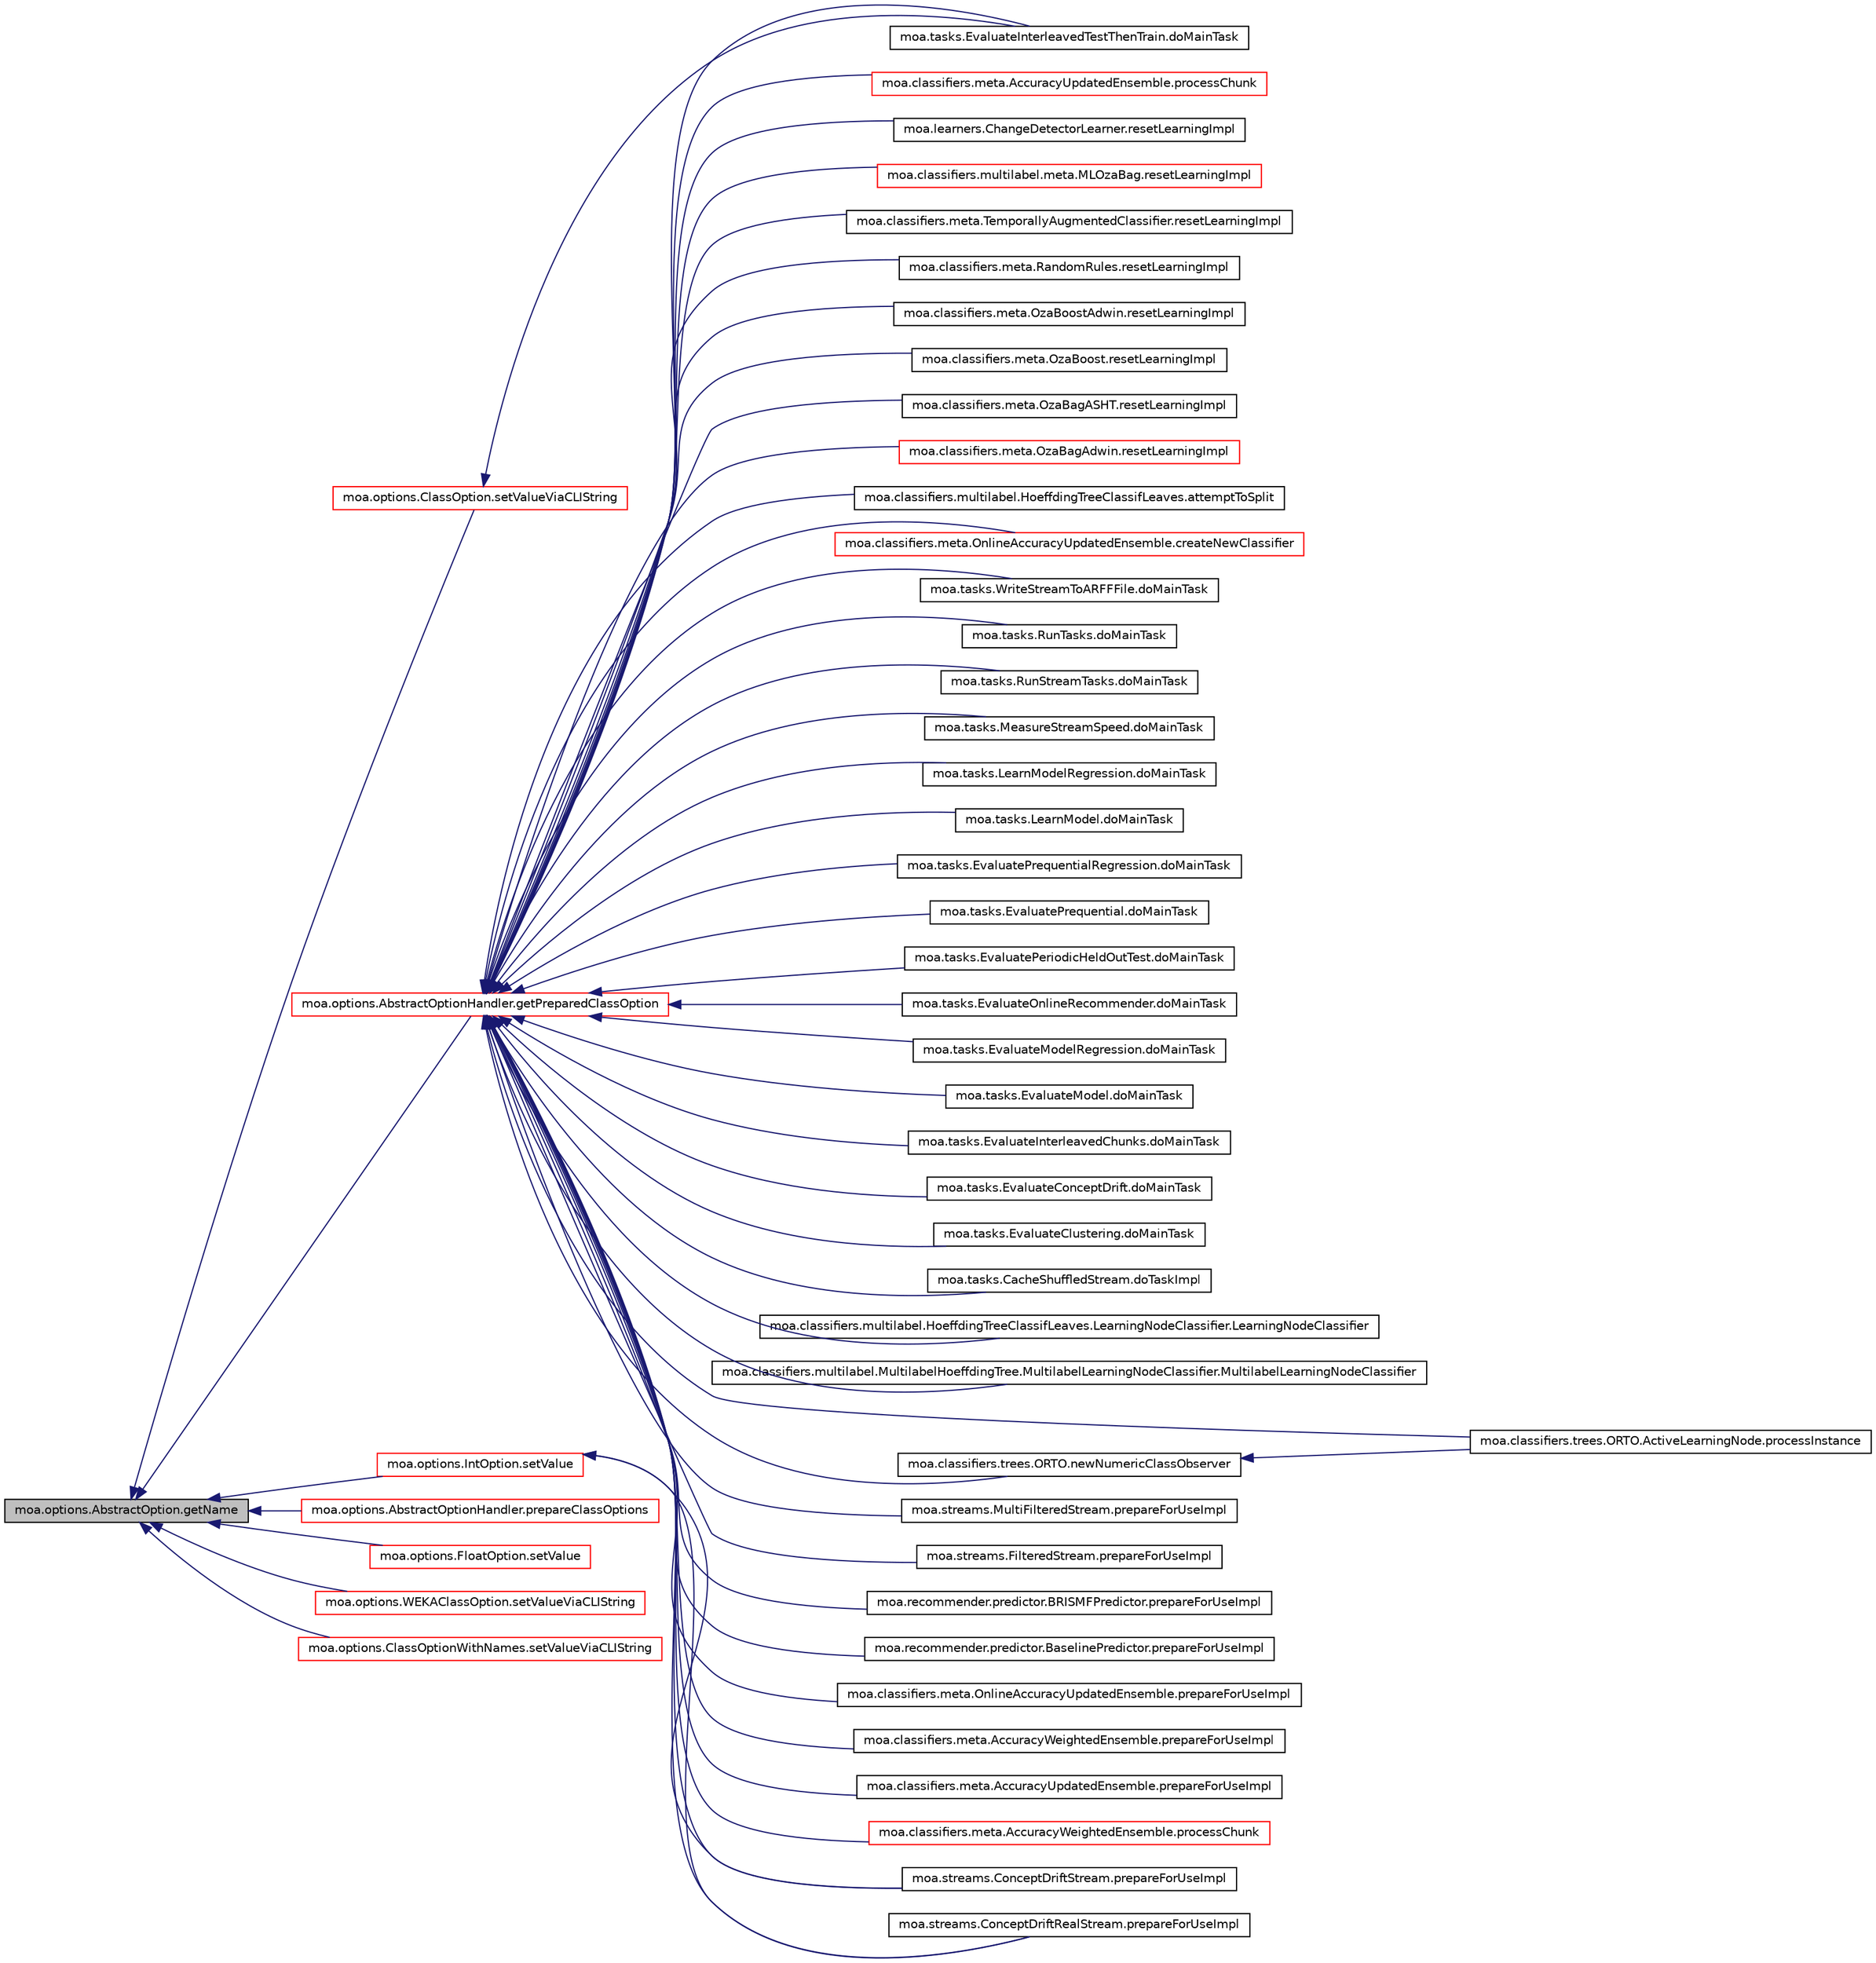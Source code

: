 digraph G
{
  edge [fontname="Helvetica",fontsize="10",labelfontname="Helvetica",labelfontsize="10"];
  node [fontname="Helvetica",fontsize="10",shape=record];
  rankdir=LR;
  Node1 [label="moa.options.AbstractOption.getName",height=0.2,width=0.4,color="black", fillcolor="grey75", style="filled" fontcolor="black"];
  Node1 -> Node2 [dir=back,color="midnightblue",fontsize="10",style="solid",fontname="Helvetica"];
  Node2 [label="moa.options.AbstractOptionHandler.getPreparedClassOption",height=0.2,width=0.4,color="red", fillcolor="white", style="filled",URL="$classmoa_1_1options_1_1AbstractOptionHandler.html#a2d5e872c7c6a32487013ba914c6d3fcc",tooltip="Gets a prepared option of this class."];
  Node2 -> Node3 [dir=back,color="midnightblue",fontsize="10",style="solid",fontname="Helvetica"];
  Node3 [label="moa.classifiers.multilabel.HoeffdingTreeClassifLeaves.attemptToSplit",height=0.2,width=0.4,color="black", fillcolor="white", style="filled",URL="$classmoa_1_1classifiers_1_1multilabel_1_1HoeffdingTreeClassifLeaves.html#a7bf94665c2ade8cf741cfbaabb959bec"];
  Node2 -> Node4 [dir=back,color="midnightblue",fontsize="10",style="solid",fontname="Helvetica"];
  Node4 [label="moa.classifiers.meta.OnlineAccuracyUpdatedEnsemble.createNewClassifier",height=0.2,width=0.4,color="red", fillcolor="white", style="filled",URL="$classmoa_1_1classifiers_1_1meta_1_1OnlineAccuracyUpdatedEnsemble.html#a5c5d306e1d3af603bef9286a224d8051",tooltip="Processes a chunk."];
  Node2 -> Node5 [dir=back,color="midnightblue",fontsize="10",style="solid",fontname="Helvetica"];
  Node5 [label="moa.tasks.WriteStreamToARFFFile.doMainTask",height=0.2,width=0.4,color="black", fillcolor="white", style="filled",URL="$classmoa_1_1tasks_1_1WriteStreamToARFFFile.html#a2832be2d0c4ddf2677960536e2591c9c",tooltip="This method performs this task."];
  Node2 -> Node6 [dir=back,color="midnightblue",fontsize="10",style="solid",fontname="Helvetica"];
  Node6 [label="moa.tasks.RunTasks.doMainTask",height=0.2,width=0.4,color="black", fillcolor="white", style="filled",URL="$classmoa_1_1tasks_1_1RunTasks.html#a839fe2f917d84aa7b873a5eb69075cc6",tooltip="This method performs this task."];
  Node2 -> Node7 [dir=back,color="midnightblue",fontsize="10",style="solid",fontname="Helvetica"];
  Node7 [label="moa.tasks.RunStreamTasks.doMainTask",height=0.2,width=0.4,color="black", fillcolor="white", style="filled",URL="$classmoa_1_1tasks_1_1RunStreamTasks.html#adb25510ef77f62cc169be32270462ae6",tooltip="This method performs this task."];
  Node2 -> Node8 [dir=back,color="midnightblue",fontsize="10",style="solid",fontname="Helvetica"];
  Node8 [label="moa.tasks.MeasureStreamSpeed.doMainTask",height=0.2,width=0.4,color="black", fillcolor="white", style="filled",URL="$classmoa_1_1tasks_1_1MeasureStreamSpeed.html#a4a6c07d0fd25e948910b8b42df26f00a",tooltip="This method performs this task."];
  Node2 -> Node9 [dir=back,color="midnightblue",fontsize="10",style="solid",fontname="Helvetica"];
  Node9 [label="moa.tasks.LearnModelRegression.doMainTask",height=0.2,width=0.4,color="black", fillcolor="white", style="filled",URL="$classmoa_1_1tasks_1_1LearnModelRegression.html#a733d312eab32154856c8a4f18238eb5b",tooltip="This method performs this task."];
  Node2 -> Node10 [dir=back,color="midnightblue",fontsize="10",style="solid",fontname="Helvetica"];
  Node10 [label="moa.tasks.LearnModel.doMainTask",height=0.2,width=0.4,color="black", fillcolor="white", style="filled",URL="$classmoa_1_1tasks_1_1LearnModel.html#a458fb13420761f68401ac4ae6b3605d8",tooltip="This method performs this task."];
  Node2 -> Node11 [dir=back,color="midnightblue",fontsize="10",style="solid",fontname="Helvetica"];
  Node11 [label="moa.tasks.EvaluatePrequentialRegression.doMainTask",height=0.2,width=0.4,color="black", fillcolor="white", style="filled",URL="$classmoa_1_1tasks_1_1EvaluatePrequentialRegression.html#aebef8e4e09d6c72c08f3c8de0a94b712",tooltip="This method performs this task."];
  Node2 -> Node12 [dir=back,color="midnightblue",fontsize="10",style="solid",fontname="Helvetica"];
  Node12 [label="moa.tasks.EvaluatePrequential.doMainTask",height=0.2,width=0.4,color="black", fillcolor="white", style="filled",URL="$classmoa_1_1tasks_1_1EvaluatePrequential.html#a2ad9727938880a3f31cab2544040eed1",tooltip="This method performs this task."];
  Node2 -> Node13 [dir=back,color="midnightblue",fontsize="10",style="solid",fontname="Helvetica"];
  Node13 [label="moa.tasks.EvaluatePeriodicHeldOutTest.doMainTask",height=0.2,width=0.4,color="black", fillcolor="white", style="filled",URL="$classmoa_1_1tasks_1_1EvaluatePeriodicHeldOutTest.html#a71f8d46e07fbec833b8f4bf669ac5854",tooltip="This method performs this task."];
  Node2 -> Node14 [dir=back,color="midnightblue",fontsize="10",style="solid",fontname="Helvetica"];
  Node14 [label="moa.tasks.EvaluateOnlineRecommender.doMainTask",height=0.2,width=0.4,color="black", fillcolor="white", style="filled",URL="$classmoa_1_1tasks_1_1EvaluateOnlineRecommender.html#add28346c2689180b6dcb7640a6f15091",tooltip="This method performs this task."];
  Node2 -> Node15 [dir=back,color="midnightblue",fontsize="10",style="solid",fontname="Helvetica"];
  Node15 [label="moa.tasks.EvaluateModelRegression.doMainTask",height=0.2,width=0.4,color="black", fillcolor="white", style="filled",URL="$classmoa_1_1tasks_1_1EvaluateModelRegression.html#a1456d9f54442afa76e62fd1fbcf0c091",tooltip="This method performs this task."];
  Node2 -> Node16 [dir=back,color="midnightblue",fontsize="10",style="solid",fontname="Helvetica"];
  Node16 [label="moa.tasks.EvaluateModel.doMainTask",height=0.2,width=0.4,color="black", fillcolor="white", style="filled",URL="$classmoa_1_1tasks_1_1EvaluateModel.html#ad72d33b5ea34a0b733c6e177f9dbb3ea",tooltip="This method performs this task."];
  Node2 -> Node17 [dir=back,color="midnightblue",fontsize="10",style="solid",fontname="Helvetica"];
  Node17 [label="moa.tasks.EvaluateInterleavedTestThenTrain.doMainTask",height=0.2,width=0.4,color="black", fillcolor="white", style="filled",URL="$classmoa_1_1tasks_1_1EvaluateInterleavedTestThenTrain.html#a6b487518dd5bfdc97abe37263f725610",tooltip="This method performs this task."];
  Node2 -> Node18 [dir=back,color="midnightblue",fontsize="10",style="solid",fontname="Helvetica"];
  Node18 [label="moa.tasks.EvaluateInterleavedChunks.doMainTask",height=0.2,width=0.4,color="black", fillcolor="white", style="filled",URL="$classmoa_1_1tasks_1_1EvaluateInterleavedChunks.html#a79a4b1e7cc8c707712a39f5fdbf85fec",tooltip="This method performs this task."];
  Node2 -> Node19 [dir=back,color="midnightblue",fontsize="10",style="solid",fontname="Helvetica"];
  Node19 [label="moa.tasks.EvaluateConceptDrift.doMainTask",height=0.2,width=0.4,color="black", fillcolor="white", style="filled",URL="$classmoa_1_1tasks_1_1EvaluateConceptDrift.html#a83715b3b435b89c3aff5d7e948cc2274",tooltip="This method performs this task."];
  Node2 -> Node20 [dir=back,color="midnightblue",fontsize="10",style="solid",fontname="Helvetica"];
  Node20 [label="moa.tasks.EvaluateClustering.doMainTask",height=0.2,width=0.4,color="black", fillcolor="white", style="filled",URL="$classmoa_1_1tasks_1_1EvaluateClustering.html#a1a037491ca02b9646bb8a6559b97413f",tooltip="This method performs this task."];
  Node2 -> Node21 [dir=back,color="midnightblue",fontsize="10",style="solid",fontname="Helvetica"];
  Node21 [label="moa.tasks.CacheShuffledStream.doTaskImpl",height=0.2,width=0.4,color="black", fillcolor="white", style="filled",URL="$classmoa_1_1tasks_1_1CacheShuffledStream.html#a4afb4d9579d0f2adbab79252bba907a6",tooltip="This method performs this task."];
  Node2 -> Node22 [dir=back,color="midnightblue",fontsize="10",style="solid",fontname="Helvetica"];
  Node22 [label="moa.classifiers.multilabel.HoeffdingTreeClassifLeaves.LearningNodeClassifier.LearningNodeClassifier",height=0.2,width=0.4,color="black", fillcolor="white", style="filled",URL="$classmoa_1_1classifiers_1_1multilabel_1_1HoeffdingTreeClassifLeaves_1_1LearningNodeClassifier.html#a270c042a29c6146a11b0d27a879fb61f"];
  Node2 -> Node23 [dir=back,color="midnightblue",fontsize="10",style="solid",fontname="Helvetica"];
  Node23 [label="moa.classifiers.multilabel.MultilabelHoeffdingTree.MultilabelLearningNodeClassifier.MultilabelLearningNodeClassifier",height=0.2,width=0.4,color="black", fillcolor="white", style="filled",URL="$classmoa_1_1classifiers_1_1multilabel_1_1MultilabelHoeffdingTree_1_1MultilabelLearningNodeClassifier.html#ac33531dd9d814e60688008530e56f61a"];
  Node2 -> Node24 [dir=back,color="midnightblue",fontsize="10",style="solid",fontname="Helvetica"];
  Node24 [label="moa.classifiers.trees.ORTO.newNumericClassObserver",height=0.2,width=0.4,color="black", fillcolor="white", style="filled",URL="$classmoa_1_1classifiers_1_1trees_1_1ORTO.html#a17a45e534b6e062eeb301ceac5a1edff"];
  Node24 -> Node25 [dir=back,color="midnightblue",fontsize="10",style="solid",fontname="Helvetica"];
  Node25 [label="moa.classifiers.trees.ORTO.ActiveLearningNode.processInstance",height=0.2,width=0.4,color="black", fillcolor="white", style="filled",URL="$classmoa_1_1classifiers_1_1trees_1_1ORTO_1_1ActiveLearningNode.html#a56892d5a3620b1df383f415202d5e916"];
  Node2 -> Node26 [dir=back,color="midnightblue",fontsize="10",style="solid",fontname="Helvetica"];
  Node26 [label="moa.streams.MultiFilteredStream.prepareForUseImpl",height=0.2,width=0.4,color="black", fillcolor="white", style="filled",URL="$classmoa_1_1streams_1_1MultiFilteredStream.html#aa73c8b24b7e7476de4832b5453dc15db",tooltip="This method describes the implementation of how to prepare this object for use."];
  Node2 -> Node27 [dir=back,color="midnightblue",fontsize="10",style="solid",fontname="Helvetica"];
  Node27 [label="moa.streams.FilteredStream.prepareForUseImpl",height=0.2,width=0.4,color="black", fillcolor="white", style="filled",URL="$classmoa_1_1streams_1_1FilteredStream.html#ae64c31a67f12cbb1e2d55e46c18a8f6f",tooltip="This method describes the implementation of how to prepare this object for use."];
  Node2 -> Node28 [dir=back,color="midnightblue",fontsize="10",style="solid",fontname="Helvetica"];
  Node28 [label="moa.streams.ConceptDriftStream.prepareForUseImpl",height=0.2,width=0.4,color="black", fillcolor="white", style="filled",URL="$classmoa_1_1streams_1_1ConceptDriftStream.html#a8b4751d8aa3f4d907380b76c2c554e08",tooltip="This method describes the implementation of how to prepare this object for use."];
  Node2 -> Node29 [dir=back,color="midnightblue",fontsize="10",style="solid",fontname="Helvetica"];
  Node29 [label="moa.streams.ConceptDriftRealStream.prepareForUseImpl",height=0.2,width=0.4,color="black", fillcolor="white", style="filled",URL="$classmoa_1_1streams_1_1ConceptDriftRealStream.html#a52f614f44e7faf104bd770cd04426188",tooltip="This method describes the implementation of how to prepare this object for use."];
  Node2 -> Node30 [dir=back,color="midnightblue",fontsize="10",style="solid",fontname="Helvetica"];
  Node30 [label="moa.recommender.predictor.BRISMFPredictor.prepareForUseImpl",height=0.2,width=0.4,color="black", fillcolor="white", style="filled",URL="$classmoa_1_1recommender_1_1predictor_1_1BRISMFPredictor.html#ab03403cffa0963f48c6311c875bdeacb",tooltip="This method describes the implementation of how to prepare this object for use."];
  Node2 -> Node31 [dir=back,color="midnightblue",fontsize="10",style="solid",fontname="Helvetica"];
  Node31 [label="moa.recommender.predictor.BaselinePredictor.prepareForUseImpl",height=0.2,width=0.4,color="black", fillcolor="white", style="filled",URL="$classmoa_1_1recommender_1_1predictor_1_1BaselinePredictor.html#a40fb14258d707dca7e0f6ba12ee328f6",tooltip="This method describes the implementation of how to prepare this object for use."];
  Node2 -> Node32 [dir=back,color="midnightblue",fontsize="10",style="solid",fontname="Helvetica"];
  Node32 [label="moa.classifiers.meta.OnlineAccuracyUpdatedEnsemble.prepareForUseImpl",height=0.2,width=0.4,color="black", fillcolor="white", style="filled",URL="$classmoa_1_1classifiers_1_1meta_1_1OnlineAccuracyUpdatedEnsemble.html#ab1145ad7eaa4eec28286e41ecd0ffd0c",tooltip="This method describes the implementation of how to prepare this object for use."];
  Node2 -> Node33 [dir=back,color="midnightblue",fontsize="10",style="solid",fontname="Helvetica"];
  Node33 [label="moa.classifiers.meta.AccuracyWeightedEnsemble.prepareForUseImpl",height=0.2,width=0.4,color="black", fillcolor="white", style="filled",URL="$classmoa_1_1classifiers_1_1meta_1_1AccuracyWeightedEnsemble.html#a2965f67d0fb02cf7ca35e57c3c137ea5",tooltip="This method describes the implementation of how to prepare this object for use."];
  Node2 -> Node34 [dir=back,color="midnightblue",fontsize="10",style="solid",fontname="Helvetica"];
  Node34 [label="moa.classifiers.meta.AccuracyUpdatedEnsemble.prepareForUseImpl",height=0.2,width=0.4,color="black", fillcolor="white", style="filled",URL="$classmoa_1_1classifiers_1_1meta_1_1AccuracyUpdatedEnsemble.html#a6335de5ed1faf199466b504e902ba44c",tooltip="This method describes the implementation of how to prepare this object for use."];
  Node2 -> Node35 [dir=back,color="midnightblue",fontsize="10",style="solid",fontname="Helvetica"];
  Node35 [label="moa.classifiers.meta.AccuracyWeightedEnsemble.processChunk",height=0.2,width=0.4,color="red", fillcolor="white", style="filled",URL="$classmoa_1_1classifiers_1_1meta_1_1AccuracyWeightedEnsemble.html#a016ca262b73e5e6d6c987c2f1e1c198d",tooltip="Processes a chunk."];
  Node2 -> Node36 [dir=back,color="midnightblue",fontsize="10",style="solid",fontname="Helvetica"];
  Node36 [label="moa.classifiers.meta.AccuracyUpdatedEnsemble.processChunk",height=0.2,width=0.4,color="red", fillcolor="white", style="filled",URL="$classmoa_1_1classifiers_1_1meta_1_1AccuracyUpdatedEnsemble.html#aa4428eea9ffc47929ed71197b089f880",tooltip="Processes a chunk of instances."];
  Node2 -> Node25 [dir=back,color="midnightblue",fontsize="10",style="solid",fontname="Helvetica"];
  Node2 -> Node37 [dir=back,color="midnightblue",fontsize="10",style="solid",fontname="Helvetica"];
  Node37 [label="moa.learners.ChangeDetectorLearner.resetLearningImpl",height=0.2,width=0.4,color="black", fillcolor="white", style="filled",URL="$classmoa_1_1learners_1_1ChangeDetectorLearner.html#a22f1c4b93e4de24b797f6ec88227e752",tooltip="Resets this classifier."];
  Node2 -> Node38 [dir=back,color="midnightblue",fontsize="10",style="solid",fontname="Helvetica"];
  Node38 [label="moa.classifiers.multilabel.meta.MLOzaBag.resetLearningImpl",height=0.2,width=0.4,color="red", fillcolor="white", style="filled",URL="$classmoa_1_1classifiers_1_1multilabel_1_1meta_1_1MLOzaBag.html#a721ba32d833b7d963f8bf8dfd8540979",tooltip="Resets this classifier."];
  Node2 -> Node39 [dir=back,color="midnightblue",fontsize="10",style="solid",fontname="Helvetica"];
  Node39 [label="moa.classifiers.meta.TemporallyAugmentedClassifier.resetLearningImpl",height=0.2,width=0.4,color="black", fillcolor="white", style="filled",URL="$classmoa_1_1classifiers_1_1meta_1_1TemporallyAugmentedClassifier.html#af2b36a8e976859e523f7a5fb58550a2d",tooltip="Resets this classifier."];
  Node2 -> Node40 [dir=back,color="midnightblue",fontsize="10",style="solid",fontname="Helvetica"];
  Node40 [label="moa.classifiers.meta.RandomRules.resetLearningImpl",height=0.2,width=0.4,color="black", fillcolor="white", style="filled",URL="$classmoa_1_1classifiers_1_1meta_1_1RandomRules.html#a3b41ab052e9f7d759dc3699be0d0ef4c",tooltip="Resets this classifier."];
  Node2 -> Node41 [dir=back,color="midnightblue",fontsize="10",style="solid",fontname="Helvetica"];
  Node41 [label="moa.classifiers.meta.OzaBoostAdwin.resetLearningImpl",height=0.2,width=0.4,color="black", fillcolor="white", style="filled",URL="$classmoa_1_1classifiers_1_1meta_1_1OzaBoostAdwin.html#ab8ea5f340a410b2fabc01d1816c7172d",tooltip="Resets this classifier."];
  Node2 -> Node42 [dir=back,color="midnightblue",fontsize="10",style="solid",fontname="Helvetica"];
  Node42 [label="moa.classifiers.meta.OzaBoost.resetLearningImpl",height=0.2,width=0.4,color="black", fillcolor="white", style="filled",URL="$classmoa_1_1classifiers_1_1meta_1_1OzaBoost.html#a5ea640e3feeb1f991e173a86d5178b2b",tooltip="Resets this classifier."];
  Node2 -> Node43 [dir=back,color="midnightblue",fontsize="10",style="solid",fontname="Helvetica"];
  Node43 [label="moa.classifiers.meta.OzaBagASHT.resetLearningImpl",height=0.2,width=0.4,color="black", fillcolor="white", style="filled",URL="$classmoa_1_1classifiers_1_1meta_1_1OzaBagASHT.html#a64157ad01db0bb41b3d9748cb793512e",tooltip="Resets this classifier."];
  Node2 -> Node44 [dir=back,color="midnightblue",fontsize="10",style="solid",fontname="Helvetica"];
  Node44 [label="moa.classifiers.meta.OzaBagAdwin.resetLearningImpl",height=0.2,width=0.4,color="red", fillcolor="white", style="filled",URL="$classmoa_1_1classifiers_1_1meta_1_1OzaBagAdwin.html#a977c72f274d7dc35b8953be25d2607e0",tooltip="Resets this classifier."];
  Node1 -> Node45 [dir=back,color="midnightblue",fontsize="10",style="solid",fontname="Helvetica"];
  Node45 [label="moa.options.AbstractOptionHandler.prepareClassOptions",height=0.2,width=0.4,color="red", fillcolor="white", style="filled",URL="$classmoa_1_1options_1_1AbstractOptionHandler.html#aeef2b0d69dd104c0f94f5402acee9dfa",tooltip="Prepares the options of this class."];
  Node1 -> Node46 [dir=back,color="midnightblue",fontsize="10",style="solid",fontname="Helvetica"];
  Node46 [label="moa.options.IntOption.setValue",height=0.2,width=0.4,color="red", fillcolor="white", style="filled",URL="$classmoa_1_1options_1_1IntOption.html#a7b2e60195e6ef38bc8626d16303e8f13"];
  Node46 -> Node28 [dir=back,color="midnightblue",fontsize="10",style="solid",fontname="Helvetica"];
  Node46 -> Node29 [dir=back,color="midnightblue",fontsize="10",style="solid",fontname="Helvetica"];
  Node1 -> Node47 [dir=back,color="midnightblue",fontsize="10",style="solid",fontname="Helvetica"];
  Node47 [label="moa.options.FloatOption.setValue",height=0.2,width=0.4,color="red", fillcolor="white", style="filled",URL="$classmoa_1_1options_1_1FloatOption.html#a3bef58743a996e3e6de30f09a4cbaf56"];
  Node1 -> Node48 [dir=back,color="midnightblue",fontsize="10",style="solid",fontname="Helvetica"];
  Node48 [label="moa.options.WEKAClassOption.setValueViaCLIString",height=0.2,width=0.4,color="red", fillcolor="white", style="filled",URL="$classmoa_1_1options_1_1WEKAClassOption.html#a69a3ae163bf0d106b24f2f568c7e6de5",tooltip="Sets value of this option via the Command Line Interface text."];
  Node1 -> Node49 [dir=back,color="midnightblue",fontsize="10",style="solid",fontname="Helvetica"];
  Node49 [label="moa.options.ClassOptionWithNames.setValueViaCLIString",height=0.2,width=0.4,color="red", fillcolor="white", style="filled",URL="$classmoa_1_1options_1_1ClassOptionWithNames.html#a86c0d4dfbe223ffee8b9eb874bbbf7c1",tooltip="Sets value of this option via the Command Line Interface text."];
  Node1 -> Node50 [dir=back,color="midnightblue",fontsize="10",style="solid",fontname="Helvetica"];
  Node50 [label="moa.options.ClassOption.setValueViaCLIString",height=0.2,width=0.4,color="red", fillcolor="white", style="filled",URL="$classmoa_1_1options_1_1ClassOption.html#a4b6c97afce0094039ecdb5dc62ceff86",tooltip="Sets value of this option via the Command Line Interface text."];
  Node50 -> Node17 [dir=back,color="midnightblue",fontsize="10",style="solid",fontname="Helvetica"];
}
